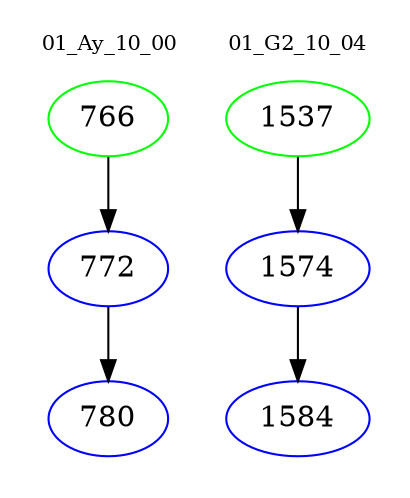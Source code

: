 digraph{
subgraph cluster_0 {
color = white
label = "01_Ay_10_00";
fontsize=10;
T0_766 [label="766", color="green"]
T0_766 -> T0_772 [color="black"]
T0_772 [label="772", color="blue"]
T0_772 -> T0_780 [color="black"]
T0_780 [label="780", color="blue"]
}
subgraph cluster_1 {
color = white
label = "01_G2_10_04";
fontsize=10;
T1_1537 [label="1537", color="green"]
T1_1537 -> T1_1574 [color="black"]
T1_1574 [label="1574", color="blue"]
T1_1574 -> T1_1584 [color="black"]
T1_1584 [label="1584", color="blue"]
}
}
